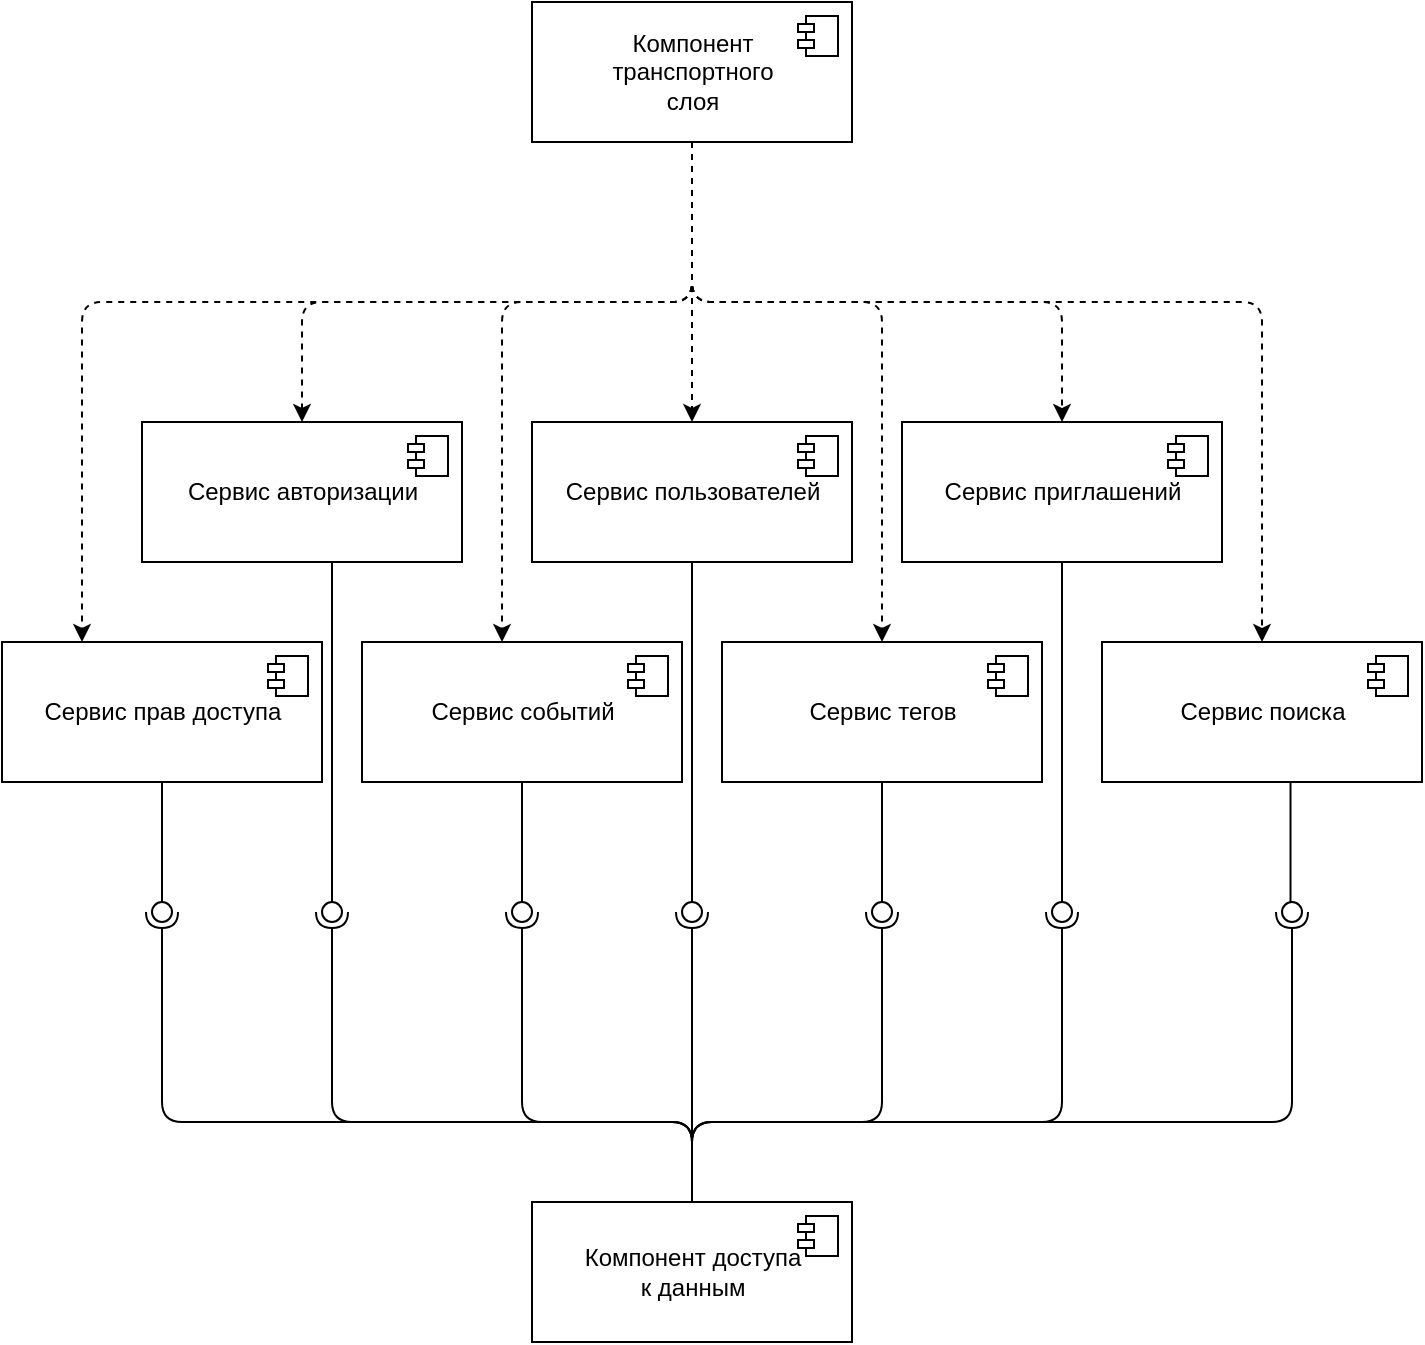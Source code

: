 <mxfile version="18.0.6" type="device"><diagram name="Page-1" id="929967ad-93f9-6ef4-fab6-5d389245f69c"><mxGraphModel dx="1117" dy="836" grid="1" gridSize="10" guides="1" tooltips="1" connect="1" arrows="1" fold="1" page="1" pageScale="1.5" pageWidth="1169" pageHeight="826" background="none" math="0" shadow="0"><root><mxCell id="0" style=";html=1;"/><mxCell id="1" style=";html=1;" parent="0"/><mxCell id="wPgKI7FTaY30ZERlXGRs-22" value="Компонент доступа &lt;br&gt;к данным" style="html=1;dropTarget=0;" parent="1" vertex="1"><mxGeometry x="665" y="630" width="160" height="70" as="geometry"/></mxCell><mxCell id="wPgKI7FTaY30ZERlXGRs-23" value="" style="shape=module;jettyWidth=8;jettyHeight=4;" parent="wPgKI7FTaY30ZERlXGRs-22" vertex="1"><mxGeometry x="1" width="20" height="20" relative="1" as="geometry"><mxPoint x="-27" y="7" as="offset"/></mxGeometry></mxCell><mxCell id="wPgKI7FTaY30ZERlXGRs-29" value="Сервис авторизации" style="html=1;dropTarget=0;" parent="1" vertex="1"><mxGeometry x="470" y="240" width="160" height="70" as="geometry"/></mxCell><mxCell id="wPgKI7FTaY30ZERlXGRs-30" value="" style="shape=module;jettyWidth=8;jettyHeight=4;" parent="wPgKI7FTaY30ZERlXGRs-29" vertex="1"><mxGeometry x="1" width="20" height="20" relative="1" as="geometry"><mxPoint x="-27" y="7" as="offset"/></mxGeometry></mxCell><mxCell id="wPgKI7FTaY30ZERlXGRs-39" style="edgeStyle=orthogonalEdgeStyle;rounded=1;orthogonalLoop=1;jettySize=auto;html=1;dashed=1;" parent="1" source="wPgKI7FTaY30ZERlXGRs-31" target="wPgKI7FTaY30ZERlXGRs-29" edge="1"><mxGeometry relative="1" as="geometry"><Array as="points"><mxPoint x="745" y="180"/><mxPoint x="550" y="180"/></Array></mxGeometry></mxCell><mxCell id="wPgKI7FTaY30ZERlXGRs-31" value="Компонент &lt;br&gt;транспортного &lt;br&gt;слоя" style="html=1;dropTarget=0;" parent="1" vertex="1"><mxGeometry x="665" y="30" width="160" height="70" as="geometry"/></mxCell><mxCell id="wPgKI7FTaY30ZERlXGRs-32" value="" style="shape=module;jettyWidth=8;jettyHeight=4;" parent="wPgKI7FTaY30ZERlXGRs-31" vertex="1"><mxGeometry x="1" width="20" height="20" relative="1" as="geometry"><mxPoint x="-27" y="7" as="offset"/></mxGeometry></mxCell><mxCell id="wPgKI7FTaY30ZERlXGRs-33" value="" style="rounded=0;orthogonalLoop=1;jettySize=auto;html=1;endArrow=none;endFill=0;sketch=0;sourcePerimeterSpacing=0;targetPerimeterSpacing=0;edgeStyle=orthogonalEdgeStyle;" parent="1" source="Y4shtemhvU_wdh06Yezo-7" target="wPgKI7FTaY30ZERlXGRs-35" edge="1"><mxGeometry relative="1" as="geometry"><mxPoint x="60" y="195" as="sourcePoint"/></mxGeometry></mxCell><mxCell id="wPgKI7FTaY30ZERlXGRs-34" value="" style="rounded=1;orthogonalLoop=1;jettySize=auto;html=1;endArrow=halfCircle;endFill=0;entryX=0.5;entryY=0.5;endSize=6;strokeWidth=1;sketch=0;edgeStyle=orthogonalEdgeStyle;" parent="1" source="wPgKI7FTaY30ZERlXGRs-22" target="wPgKI7FTaY30ZERlXGRs-35" edge="1"><mxGeometry relative="1" as="geometry"><mxPoint x="240" y="310" as="sourcePoint"/><Array as="points"><mxPoint x="745" y="590"/><mxPoint x="480" y="590"/></Array></mxGeometry></mxCell><mxCell id="wPgKI7FTaY30ZERlXGRs-35" value="" style="ellipse;whiteSpace=wrap;html=1;align=center;aspect=fixed;resizable=0;points=[];outlineConnect=0;sketch=0;" parent="1" vertex="1"><mxGeometry x="475" y="480" width="10" height="10" as="geometry"/></mxCell><mxCell id="Y4shtemhvU_wdh06Yezo-3" value="Сервис пользователей" style="html=1;dropTarget=0;" vertex="1" parent="1"><mxGeometry x="665" y="240" width="160" height="70" as="geometry"/></mxCell><mxCell id="Y4shtemhvU_wdh06Yezo-4" value="" style="shape=module;jettyWidth=8;jettyHeight=4;" vertex="1" parent="Y4shtemhvU_wdh06Yezo-3"><mxGeometry x="1" width="20" height="20" relative="1" as="geometry"><mxPoint x="-27" y="7" as="offset"/></mxGeometry></mxCell><mxCell id="Y4shtemhvU_wdh06Yezo-5" value="Сервис приглашений" style="html=1;dropTarget=0;" vertex="1" parent="1"><mxGeometry x="850" y="240" width="160" height="70" as="geometry"/></mxCell><mxCell id="Y4shtemhvU_wdh06Yezo-6" value="" style="shape=module;jettyWidth=8;jettyHeight=4;" vertex="1" parent="Y4shtemhvU_wdh06Yezo-5"><mxGeometry x="1" width="20" height="20" relative="1" as="geometry"><mxPoint x="-27" y="7" as="offset"/></mxGeometry></mxCell><mxCell id="Y4shtemhvU_wdh06Yezo-7" value="Сервис прав доступа" style="html=1;dropTarget=0;" vertex="1" parent="1"><mxGeometry x="400" y="350" width="160" height="70" as="geometry"/></mxCell><mxCell id="Y4shtemhvU_wdh06Yezo-8" value="" style="shape=module;jettyWidth=8;jettyHeight=4;" vertex="1" parent="Y4shtemhvU_wdh06Yezo-7"><mxGeometry x="1" width="20" height="20" relative="1" as="geometry"><mxPoint x="-27" y="7" as="offset"/></mxGeometry></mxCell><mxCell id="Y4shtemhvU_wdh06Yezo-9" value="Сервис событий" style="html=1;dropTarget=0;" vertex="1" parent="1"><mxGeometry x="580" y="350" width="160" height="70" as="geometry"/></mxCell><mxCell id="Y4shtemhvU_wdh06Yezo-10" value="" style="shape=module;jettyWidth=8;jettyHeight=4;" vertex="1" parent="Y4shtemhvU_wdh06Yezo-9"><mxGeometry x="1" width="20" height="20" relative="1" as="geometry"><mxPoint x="-27" y="7" as="offset"/></mxGeometry></mxCell><mxCell id="Y4shtemhvU_wdh06Yezo-11" value="Сервис тегов" style="html=1;dropTarget=0;" vertex="1" parent="1"><mxGeometry x="760" y="350" width="160" height="70" as="geometry"/></mxCell><mxCell id="Y4shtemhvU_wdh06Yezo-12" value="" style="shape=module;jettyWidth=8;jettyHeight=4;" vertex="1" parent="Y4shtemhvU_wdh06Yezo-11"><mxGeometry x="1" width="20" height="20" relative="1" as="geometry"><mxPoint x="-27" y="7" as="offset"/></mxGeometry></mxCell><mxCell id="Y4shtemhvU_wdh06Yezo-13" value="Сервис поиска" style="html=1;dropTarget=0;" vertex="1" parent="1"><mxGeometry x="950" y="350" width="160" height="70" as="geometry"/></mxCell><mxCell id="Y4shtemhvU_wdh06Yezo-14" value="" style="shape=module;jettyWidth=8;jettyHeight=4;" vertex="1" parent="Y4shtemhvU_wdh06Yezo-13"><mxGeometry x="1" width="20" height="20" relative="1" as="geometry"><mxPoint x="-27" y="7" as="offset"/></mxGeometry></mxCell><mxCell id="Y4shtemhvU_wdh06Yezo-15" style="edgeStyle=orthogonalEdgeStyle;rounded=0;orthogonalLoop=1;jettySize=auto;html=1;dashed=1;" edge="1" parent="1" source="wPgKI7FTaY30ZERlXGRs-31" target="Y4shtemhvU_wdh06Yezo-3"><mxGeometry relative="1" as="geometry"><mxPoint x="730" y="110" as="sourcePoint"/><mxPoint x="560" y="250" as="targetPoint"/><Array as="points"><mxPoint x="745" y="140"/><mxPoint x="745" y="140"/></Array></mxGeometry></mxCell><mxCell id="Y4shtemhvU_wdh06Yezo-16" style="edgeStyle=orthogonalEdgeStyle;rounded=1;orthogonalLoop=1;jettySize=auto;html=1;dashed=1;" edge="1" parent="1" source="wPgKI7FTaY30ZERlXGRs-31" target="Y4shtemhvU_wdh06Yezo-5"><mxGeometry relative="1" as="geometry"><mxPoint x="755.04" y="110" as="sourcePoint"/><mxPoint x="755.04" y="250" as="targetPoint"/><Array as="points"><mxPoint x="745" y="180"/><mxPoint x="930" y="180"/></Array></mxGeometry></mxCell><mxCell id="Y4shtemhvU_wdh06Yezo-17" style="edgeStyle=orthogonalEdgeStyle;rounded=1;orthogonalLoop=1;jettySize=auto;html=1;dashed=1;" edge="1" parent="1" source="wPgKI7FTaY30ZERlXGRs-31" target="Y4shtemhvU_wdh06Yezo-7"><mxGeometry relative="1" as="geometry"><mxPoint x="755.04" y="110" as="sourcePoint"/><mxPoint x="560" y="250" as="targetPoint"/><Array as="points"><mxPoint x="745" y="180"/><mxPoint x="440" y="180"/></Array></mxGeometry></mxCell><mxCell id="Y4shtemhvU_wdh06Yezo-18" style="edgeStyle=orthogonalEdgeStyle;rounded=1;orthogonalLoop=1;jettySize=auto;html=1;dashed=1;" edge="1" parent="1" source="wPgKI7FTaY30ZERlXGRs-31" target="Y4shtemhvU_wdh06Yezo-9"><mxGeometry relative="1" as="geometry"><mxPoint x="755.04" y="110" as="sourcePoint"/><mxPoint x="450" y="360" as="targetPoint"/><Array as="points"><mxPoint x="745" y="180"/><mxPoint x="650" y="180"/></Array></mxGeometry></mxCell><mxCell id="Y4shtemhvU_wdh06Yezo-19" style="edgeStyle=orthogonalEdgeStyle;rounded=1;orthogonalLoop=1;jettySize=auto;html=1;dashed=1;" edge="1" parent="1" source="wPgKI7FTaY30ZERlXGRs-31" target="Y4shtemhvU_wdh06Yezo-11"><mxGeometry relative="1" as="geometry"><mxPoint x="755.04" y="110" as="sourcePoint"/><mxPoint x="660" y="360" as="targetPoint"/><Array as="points"><mxPoint x="745" y="180"/><mxPoint x="840" y="180"/></Array></mxGeometry></mxCell><mxCell id="Y4shtemhvU_wdh06Yezo-20" style="edgeStyle=orthogonalEdgeStyle;rounded=1;orthogonalLoop=1;jettySize=auto;html=1;dashed=1;" edge="1" parent="1" source="wPgKI7FTaY30ZERlXGRs-31" target="Y4shtemhvU_wdh06Yezo-13"><mxGeometry relative="1" as="geometry"><mxPoint x="755.04" y="110" as="sourcePoint"/><mxPoint x="850" y="360" as="targetPoint"/><Array as="points"><mxPoint x="745" y="180"/><mxPoint x="1030" y="180"/></Array></mxGeometry></mxCell><mxCell id="Y4shtemhvU_wdh06Yezo-25" value="" style="rounded=0;orthogonalLoop=1;jettySize=auto;html=1;endArrow=none;endFill=0;sketch=0;sourcePerimeterSpacing=0;targetPerimeterSpacing=0;edgeStyle=orthogonalEdgeStyle;" edge="1" parent="1" target="Y4shtemhvU_wdh06Yezo-27" source="wPgKI7FTaY30ZERlXGRs-29"><mxGeometry relative="1" as="geometry"><mxPoint x="490" y="430" as="sourcePoint"/><Array as="points"><mxPoint x="565" y="370"/><mxPoint x="565" y="370"/></Array></mxGeometry></mxCell><mxCell id="Y4shtemhvU_wdh06Yezo-26" value="" style="rounded=1;orthogonalLoop=1;jettySize=auto;html=1;endArrow=halfCircle;endFill=0;entryX=0.5;entryY=0.5;endSize=6;strokeWidth=1;sketch=0;edgeStyle=orthogonalEdgeStyle;" edge="1" parent="1" target="Y4shtemhvU_wdh06Yezo-27" source="wPgKI7FTaY30ZERlXGRs-22"><mxGeometry relative="1" as="geometry"><mxPoint x="675" y="675.029" as="sourcePoint"/><Array as="points"><mxPoint x="745" y="590"/><mxPoint x="565" y="590"/></Array></mxGeometry></mxCell><mxCell id="Y4shtemhvU_wdh06Yezo-27" value="" style="ellipse;whiteSpace=wrap;html=1;align=center;aspect=fixed;resizable=0;points=[];outlineConnect=0;sketch=0;" vertex="1" parent="1"><mxGeometry x="560" y="480" width="10" height="10" as="geometry"/></mxCell><mxCell id="Y4shtemhvU_wdh06Yezo-28" value="" style="rounded=0;orthogonalLoop=1;jettySize=auto;html=1;endArrow=none;endFill=0;sketch=0;sourcePerimeterSpacing=0;targetPerimeterSpacing=0;edgeStyle=orthogonalEdgeStyle;" edge="1" parent="1" target="Y4shtemhvU_wdh06Yezo-30" source="Y4shtemhvU_wdh06Yezo-9"><mxGeometry relative="1" as="geometry"><mxPoint x="500" y="440" as="sourcePoint"/></mxGeometry></mxCell><mxCell id="Y4shtemhvU_wdh06Yezo-29" value="" style="rounded=1;orthogonalLoop=1;jettySize=auto;html=1;endArrow=halfCircle;endFill=0;entryX=0.5;entryY=0.5;endSize=6;strokeWidth=1;sketch=0;edgeStyle=orthogonalEdgeStyle;" edge="1" parent="1" target="Y4shtemhvU_wdh06Yezo-30" source="wPgKI7FTaY30ZERlXGRs-22"><mxGeometry relative="1" as="geometry"><mxPoint x="685" y="685.029" as="sourcePoint"/><Array as="points"><mxPoint x="745" y="590"/><mxPoint x="660" y="590"/></Array></mxGeometry></mxCell><mxCell id="Y4shtemhvU_wdh06Yezo-30" value="" style="ellipse;whiteSpace=wrap;html=1;align=center;aspect=fixed;resizable=0;points=[];outlineConnect=0;sketch=0;" vertex="1" parent="1"><mxGeometry x="655" y="480" width="10" height="10" as="geometry"/></mxCell><mxCell id="Y4shtemhvU_wdh06Yezo-31" value="" style="rounded=0;orthogonalLoop=1;jettySize=auto;html=1;endArrow=none;endFill=0;sketch=0;sourcePerimeterSpacing=0;targetPerimeterSpacing=0;edgeStyle=orthogonalEdgeStyle;" edge="1" parent="1" target="Y4shtemhvU_wdh06Yezo-33" source="Y4shtemhvU_wdh06Yezo-3"><mxGeometry relative="1" as="geometry"><mxPoint x="510" y="450" as="sourcePoint"/></mxGeometry></mxCell><mxCell id="Y4shtemhvU_wdh06Yezo-32" value="" style="rounded=1;orthogonalLoop=1;jettySize=auto;html=1;endArrow=halfCircle;endFill=0;entryX=0.5;entryY=0.5;endSize=6;strokeWidth=1;sketch=0;edgeStyle=orthogonalEdgeStyle;" edge="1" parent="1" target="Y4shtemhvU_wdh06Yezo-33" source="wPgKI7FTaY30ZERlXGRs-22"><mxGeometry relative="1" as="geometry"><mxPoint x="695" y="695.029" as="sourcePoint"/></mxGeometry></mxCell><mxCell id="Y4shtemhvU_wdh06Yezo-33" value="" style="ellipse;whiteSpace=wrap;html=1;align=center;aspect=fixed;resizable=0;points=[];outlineConnect=0;sketch=0;" vertex="1" parent="1"><mxGeometry x="740" y="480" width="10" height="10" as="geometry"/></mxCell><mxCell id="Y4shtemhvU_wdh06Yezo-34" value="" style="rounded=0;orthogonalLoop=1;jettySize=auto;html=1;endArrow=none;endFill=0;sketch=0;sourcePerimeterSpacing=0;targetPerimeterSpacing=0;edgeStyle=orthogonalEdgeStyle;" edge="1" parent="1" target="Y4shtemhvU_wdh06Yezo-36" source="Y4shtemhvU_wdh06Yezo-11"><mxGeometry relative="1" as="geometry"><mxPoint x="520" y="460" as="sourcePoint"/></mxGeometry></mxCell><mxCell id="Y4shtemhvU_wdh06Yezo-35" value="" style="rounded=1;orthogonalLoop=1;jettySize=auto;html=1;endArrow=halfCircle;endFill=0;entryX=0.5;entryY=0.5;endSize=6;strokeWidth=1;sketch=0;edgeStyle=orthogonalEdgeStyle;" edge="1" parent="1" target="Y4shtemhvU_wdh06Yezo-36" source="wPgKI7FTaY30ZERlXGRs-22"><mxGeometry relative="1" as="geometry"><mxPoint x="705" y="705.029" as="sourcePoint"/><Array as="points"><mxPoint x="745" y="590"/><mxPoint x="840" y="590"/></Array></mxGeometry></mxCell><mxCell id="Y4shtemhvU_wdh06Yezo-36" value="" style="ellipse;whiteSpace=wrap;html=1;align=center;aspect=fixed;resizable=0;points=[];outlineConnect=0;sketch=0;" vertex="1" parent="1"><mxGeometry x="835" y="480" width="10" height="10" as="geometry"/></mxCell><mxCell id="Y4shtemhvU_wdh06Yezo-39" value="" style="rounded=0;orthogonalLoop=1;jettySize=auto;html=1;endArrow=none;endFill=0;sketch=0;sourcePerimeterSpacing=0;targetPerimeterSpacing=0;edgeStyle=orthogonalEdgeStyle;" edge="1" parent="1" target="Y4shtemhvU_wdh06Yezo-41" source="Y4shtemhvU_wdh06Yezo-13"><mxGeometry relative="1" as="geometry"><mxPoint x="850" y="430" as="sourcePoint"/><Array as="points"><mxPoint x="1040" y="485"/></Array></mxGeometry></mxCell><mxCell id="Y4shtemhvU_wdh06Yezo-40" value="" style="rounded=1;orthogonalLoop=1;jettySize=auto;html=1;endArrow=halfCircle;endFill=0;entryX=0.5;entryY=0.5;endSize=6;strokeWidth=1;sketch=0;edgeStyle=orthogonalEdgeStyle;" edge="1" parent="1" target="Y4shtemhvU_wdh06Yezo-41" source="wPgKI7FTaY30ZERlXGRs-22"><mxGeometry relative="1" as="geometry"><mxPoint x="755" y="640" as="sourcePoint"/><Array as="points"><mxPoint x="745" y="590"/><mxPoint x="1045" y="590"/></Array></mxGeometry></mxCell><mxCell id="Y4shtemhvU_wdh06Yezo-41" value="" style="ellipse;whiteSpace=wrap;html=1;align=center;aspect=fixed;resizable=0;points=[];outlineConnect=0;sketch=0;" vertex="1" parent="1"><mxGeometry x="1040" y="480" width="10" height="10" as="geometry"/></mxCell><mxCell id="Y4shtemhvU_wdh06Yezo-42" value="" style="rounded=0;orthogonalLoop=1;jettySize=auto;html=1;endArrow=none;endFill=0;sketch=0;sourcePerimeterSpacing=0;targetPerimeterSpacing=0;edgeStyle=orthogonalEdgeStyle;" edge="1" parent="1" target="Y4shtemhvU_wdh06Yezo-44" source="Y4shtemhvU_wdh06Yezo-5"><mxGeometry relative="1" as="geometry"><mxPoint x="860" y="440" as="sourcePoint"/><Array as="points"><mxPoint x="930" y="420"/><mxPoint x="930" y="420"/></Array></mxGeometry></mxCell><mxCell id="Y4shtemhvU_wdh06Yezo-43" value="" style="rounded=1;orthogonalLoop=1;jettySize=auto;html=1;endArrow=halfCircle;endFill=0;entryX=0.5;entryY=0.5;endSize=6;strokeWidth=1;sketch=0;edgeStyle=orthogonalEdgeStyle;" edge="1" parent="1" target="Y4shtemhvU_wdh06Yezo-44" source="wPgKI7FTaY30ZERlXGRs-22"><mxGeometry relative="1" as="geometry"><mxPoint x="765" y="650" as="sourcePoint"/><Array as="points"><mxPoint x="745" y="590"/><mxPoint x="930" y="590"/></Array></mxGeometry></mxCell><mxCell id="Y4shtemhvU_wdh06Yezo-44" value="" style="ellipse;whiteSpace=wrap;html=1;align=center;aspect=fixed;resizable=0;points=[];outlineConnect=0;sketch=0;" vertex="1" parent="1"><mxGeometry x="925" y="480" width="10" height="10" as="geometry"/></mxCell></root></mxGraphModel></diagram></mxfile>